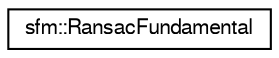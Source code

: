 digraph "Graphical Class Hierarchy"
{
  edge [fontname="FreeSans",fontsize="10",labelfontname="FreeSans",labelfontsize="10"];
  node [fontname="FreeSans",fontsize="10",shape=record];
  rankdir="LR";
  Node0 [label="sfm::RansacFundamental",height=0.2,width=0.4,color="black", fillcolor="white", style="filled",URL="$classsfm_1_1_ransac_fundamental.html",tooltip="RANSAC pose estimation from noisy 2D-2D image correspondences. "];
}
